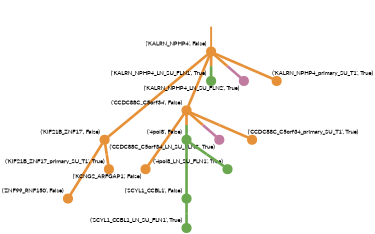strict digraph  {
graph[splines=false]; nodesep=0.7; rankdir=TB; ranksep=0.6; forcelabels=true; dpi=600; size=2.5;
0 [color="#e69138ff", fillcolor="#e69138ff", fixedsize=true, fontname=Lato, fontsize="12pt", height="0.25", label="", penwidth=3, shape=circle, style=filled, xlabel="('KALRN_NPHP4', False)"];
1 [color="#e69138ff", fillcolor="#e69138ff", fixedsize=true, fontname=Lato, fontsize="12pt", height="0.25", label="", penwidth=3, shape=circle, style=filled, xlabel="('KIF21B_ZNF17', False)"];
4 [color="#e69138ff", fillcolor="#e69138ff", fixedsize=true, fontname=Lato, fontsize="12pt", height="0.25", label="", penwidth=3, shape=circle, style=filled, xlabel="('CCDC88C_C5orf34', False)"];
7 [color="#6aa84fff", fillcolor="#6aa84fff", fixedsize=true, fontname=Lato, fontsize="12pt", height="0.25", label="", penwidth=3, shape=circle, style=filled, xlabel="('KALRN_NPHP4_LN_SU_FLN1', True)"];
10 [color="#c27ba0ff", fillcolor="#c27ba0ff", fixedsize=true, fontname=Lato, fontsize="12pt", height="0.25", label="", penwidth=3, shape=circle, style=filled, xlabel="('KALRN_NPHP4_LN_SU_FLN2', True)"];
12 [color="#e69138ff", fillcolor="#e69138ff", fixedsize=true, fontname=Lato, fontsize="12pt", height="0.25", label="", penwidth=3, shape=circle, style=filled, xlabel="('KALRN_NPHP4_primary_SU_T1', True)"];
3 [color="#e69138ff", fillcolor="#e69138ff", fixedsize=true, fontname=Lato, fontsize="12pt", height="0.25", label="", penwidth=3, shape=circle, style=filled, xlabel="('ZNF99_RNF150', False)"];
13 [color="#e69138ff", fillcolor="#e69138ff", fixedsize=true, fontname=Lato, fontsize="12pt", height="0.25", label="", penwidth=3, shape=circle, style=filled, xlabel="('KIF21B_ZNF17_primary_SU_T1', True)"];
2 [color="#e69138ff", fillcolor="#e69138ff", fixedsize=true, fontname=Lato, fontsize="12pt", height="0.25", label="", penwidth=3, shape=circle, style=filled, xlabel="('KCNG2_ARFGAP1', False)"];
6 [color="#6aa84fff", fillcolor="#6aa84fff", fixedsize=true, fontname=Lato, fontsize="12pt", height="0.25", label="", penwidth=3, shape=circle, style=filled, xlabel="('4pol8', False)"];
11 [color="#c27ba0ff", fillcolor="#c27ba0ff", fixedsize=true, fontname=Lato, fontsize="12pt", height="0.25", label="", penwidth=3, shape=circle, style=filled, xlabel="('CCDC88C_C5orf34_LN_SU_FLN2', True)"];
14 [color="#e69138ff", fillcolor="#e69138ff", fixedsize=true, fontname=Lato, fontsize="12pt", height="0.25", label="", penwidth=3, shape=circle, style=filled, xlabel="('CCDC88C_C5orf34_primary_SU_T1', True)"];
5 [color="#6aa84fff", fillcolor="#6aa84fff", fixedsize=true, fontname=Lato, fontsize="12pt", height="0.25", label="", penwidth=3, shape=circle, style=filled, xlabel="('SCYL1_CCBL1', False)"];
9 [color="#6aa84fff", fillcolor="#6aa84fff", fixedsize=true, fontname=Lato, fontsize="12pt", height="0.25", label="", penwidth=3, shape=circle, style=filled, xlabel="('SCYL1_CCBL1_LN_SU_FLN1', True)"];
8 [color="#6aa84fff", fillcolor="#6aa84fff", fixedsize=true, fontname=Lato, fontsize="12pt", height="0.25", label="", penwidth=3, shape=circle, style=filled, xlabel="('4pol8_LN_SU_FLN1', True)"];
normal [label="", penwidth=3, style=invis, xlabel="('KALRN_NPHP4', False)"];
0 -> 1  [arrowsize=0, color="#e69138ff;0.5:#e69138ff", minlen="3.0", penwidth="5.5", style=solid];
0 -> 4  [arrowsize=0, color="#e69138ff;0.5:#e69138ff", minlen="2.3333334922790527", penwidth="5.5", style=solid];
0 -> 7  [arrowsize=0, color="#e69138ff;0.5:#6aa84fff", minlen="1.5833332538604736", penwidth="5.5", style=solid];
0 -> 10  [arrowsize=0, color="#e69138ff;0.5:#c27ba0ff", minlen="1.5833332538604736", penwidth="5.5", style=solid];
0 -> 12  [arrowsize=0, color="#e69138ff;0.5:#e69138ff", minlen="1.5833332538604736", penwidth="5.5", style=solid];
1 -> 3  [arrowsize=0, color="#e69138ff;0.5:#e69138ff", minlen="2.3333334922790527", penwidth="5.5", style=solid];
1 -> 13  [arrowsize=0, color="#e69138ff;0.5:#e69138ff", minlen="1.5833332538604736", penwidth="5.5", style=solid];
4 -> 2  [arrowsize=0, color="#e69138ff;0.5:#e69138ff", minlen="2.8333334922790527", penwidth="5.5", style=solid];
4 -> 6  [arrowsize=0, color="#e69138ff;0.5:#6aa84fff", minlen="1.5833332538604736", penwidth="5.5", style=solid];
4 -> 11  [arrowsize=0, color="#e69138ff;0.5:#c27ba0ff", minlen="1.5833332538604736", penwidth="5.5", style=solid];
4 -> 14  [arrowsize=0, color="#e69138ff;0.5:#e69138ff", minlen="1.5833332538604736", penwidth="5.5", style=solid];
6 -> 5  [arrowsize=0, color="#6aa84fff;0.5:#6aa84fff", minlen="2.1666665077209473", penwidth="5.5", style=solid];
6 -> 8  [arrowsize=0, color="#6aa84fff;0.5:#6aa84fff", minlen="1.5833332538604736", penwidth="5.5", style=solid];
5 -> 9  [arrowsize=0, color="#6aa84fff;0.5:#6aa84fff", minlen="1.5833332538604736", penwidth="5.5", style=solid];
normal -> 0  [arrowsize=0, color="#e69138ff", label="", penwidth=4, style=solid];
}
